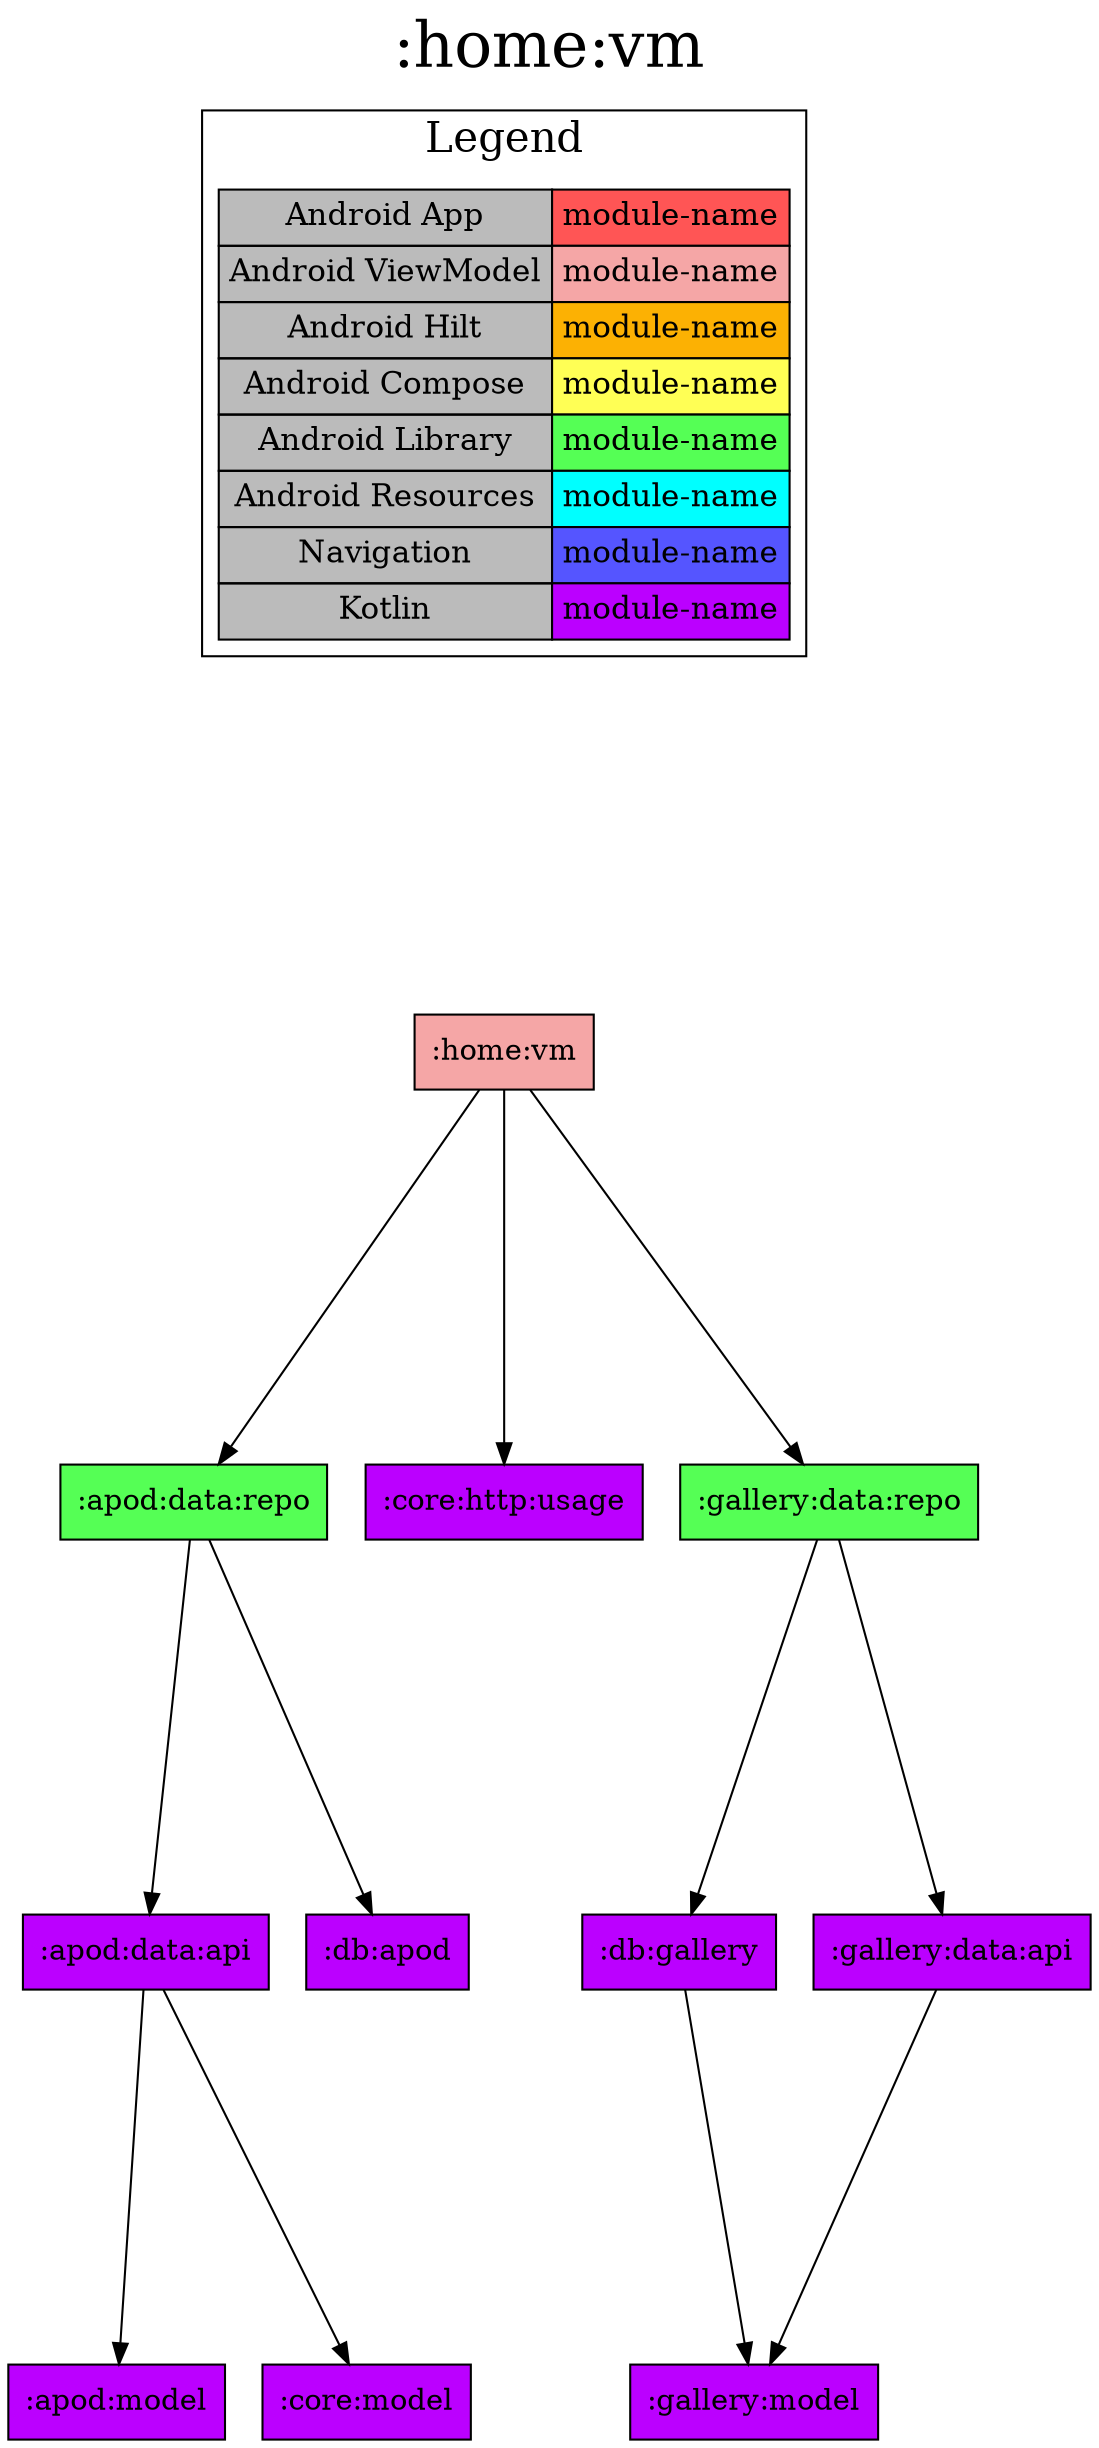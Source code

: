 digraph {
edge ["dir"="forward"]
graph ["dpi"="100","label"=":home:vm","labelloc"="t","fontsize"="30","ranksep"="2.5","rankdir"="TB"]
node ["style"="filled"]
":home:vm" ["fillcolor"="#F5A6A6","shape"="box"]
":apod:data:repo" ["fillcolor"="#55FF55","shape"="box"]
":apod:data:api" ["fillcolor"="#BB00FF","shape"="box"]
":apod:model" ["fillcolor"="#BB00FF","shape"="box"]
":core:model" ["fillcolor"="#BB00FF","shape"="box"]
":db:apod" ["fillcolor"="#BB00FF","shape"="box"]
":core:http:usage" ["fillcolor"="#BB00FF","shape"="box"]
":gallery:data:repo" ["fillcolor"="#55FF55","shape"="box"]
":db:gallery" ["fillcolor"="#BB00FF","shape"="box"]
":gallery:model" ["fillcolor"="#BB00FF","shape"="box"]
":gallery:data:api" ["fillcolor"="#BB00FF","shape"="box"]
{
edge ["dir"="none"]
graph ["rank"="same"]
}
":home:vm" -> ":apod:data:repo"
":home:vm" -> ":core:http:usage"
":home:vm" -> ":gallery:data:repo"
":apod:data:repo" -> ":apod:data:api"
":apod:data:repo" -> ":db:apod"
":apod:data:api" -> ":apod:model"
":apod:data:api" -> ":core:model"
":gallery:data:repo" -> ":db:gallery"
":gallery:data:repo" -> ":gallery:data:api"
":db:gallery" -> ":gallery:model"
":gallery:data:api" -> ":gallery:model"
subgraph "cluster_legend" {
edge ["dir"="none"]
graph ["label"="Legend","fontsize"="20"]
"Legend" ["style"="filled","fillcolor"="#bbbbbb","shape"="none","margin"="0","fontsize"="15","label"=<
<TABLE BORDER="0" CELLBORDER="1" CELLSPACING="0" CELLPADDING="4">
<TR><TD>Android App</TD><TD BGCOLOR="#FF5555">module-name</TD></TR>
<TR><TD>Android ViewModel</TD><TD BGCOLOR="#F5A6A6">module-name</TD></TR>
<TR><TD>Android Hilt</TD><TD BGCOLOR="#FCB103">module-name</TD></TR>
<TR><TD>Android Compose</TD><TD BGCOLOR="#FFFF55">module-name</TD></TR>
<TR><TD>Android Library</TD><TD BGCOLOR="#55FF55">module-name</TD></TR>
<TR><TD>Android Resources</TD><TD BGCOLOR="#00FFFF">module-name</TD></TR>
<TR><TD>Navigation</TD><TD BGCOLOR="#5555FF">module-name</TD></TR>
<TR><TD>Kotlin</TD><TD BGCOLOR="#BB00FF">module-name</TD></TR>
</TABLE>
>]
} -> ":home:vm" ["style"="invis"]
}